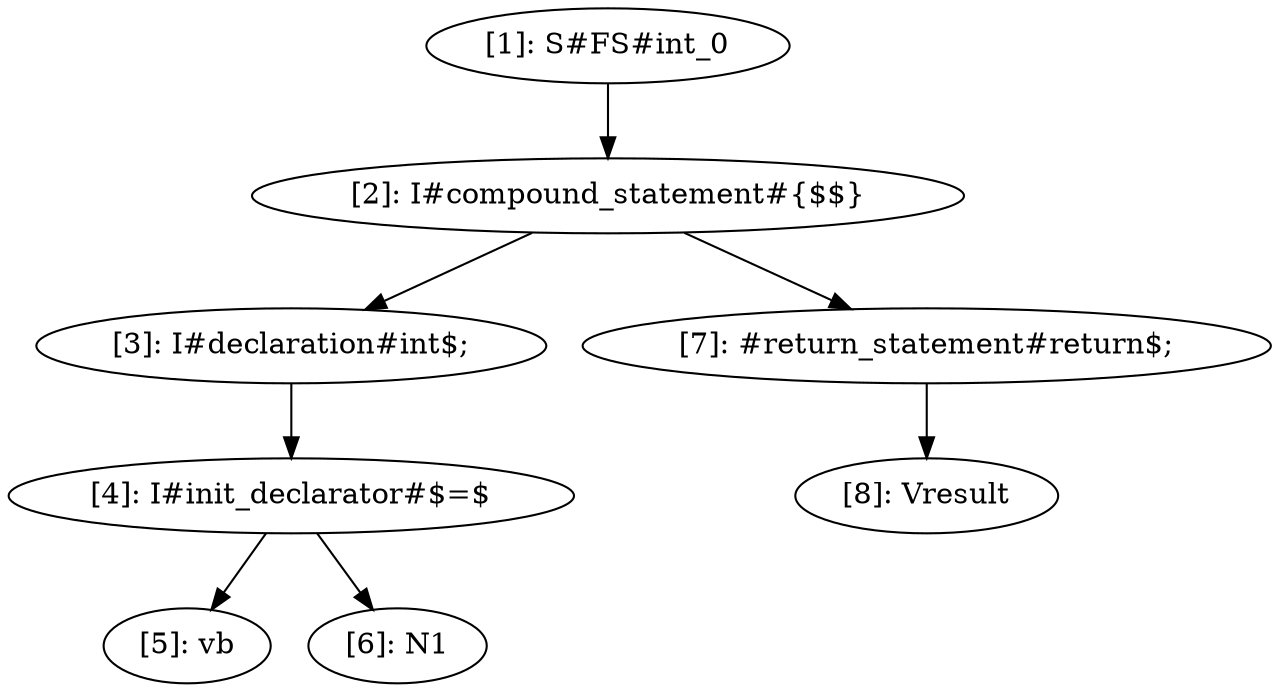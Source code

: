 digraph CASS {
  node [shape=ellipse];
  n1 [label="[1]: S#FS#int_0"];
  n2 [label="[2]: I#compound_statement#{$$}"];
  n3 [label="[3]: I#declaration#int$;"];
  n4 [label="[4]: I#init_declarator#$=$"];
  n5 [label="[5]: vb"];
  n6 [label="[6]: N1"];
  n7 [label="[7]: #return_statement#return$;"];
  n8 [label="[8]: Vresult"];
  n1 -> n2;
  n2 -> n3;
  n3 -> n4;
  n4 -> n5;
  n4 -> n6;
  n2 -> n7;
  n7 -> n8;
}